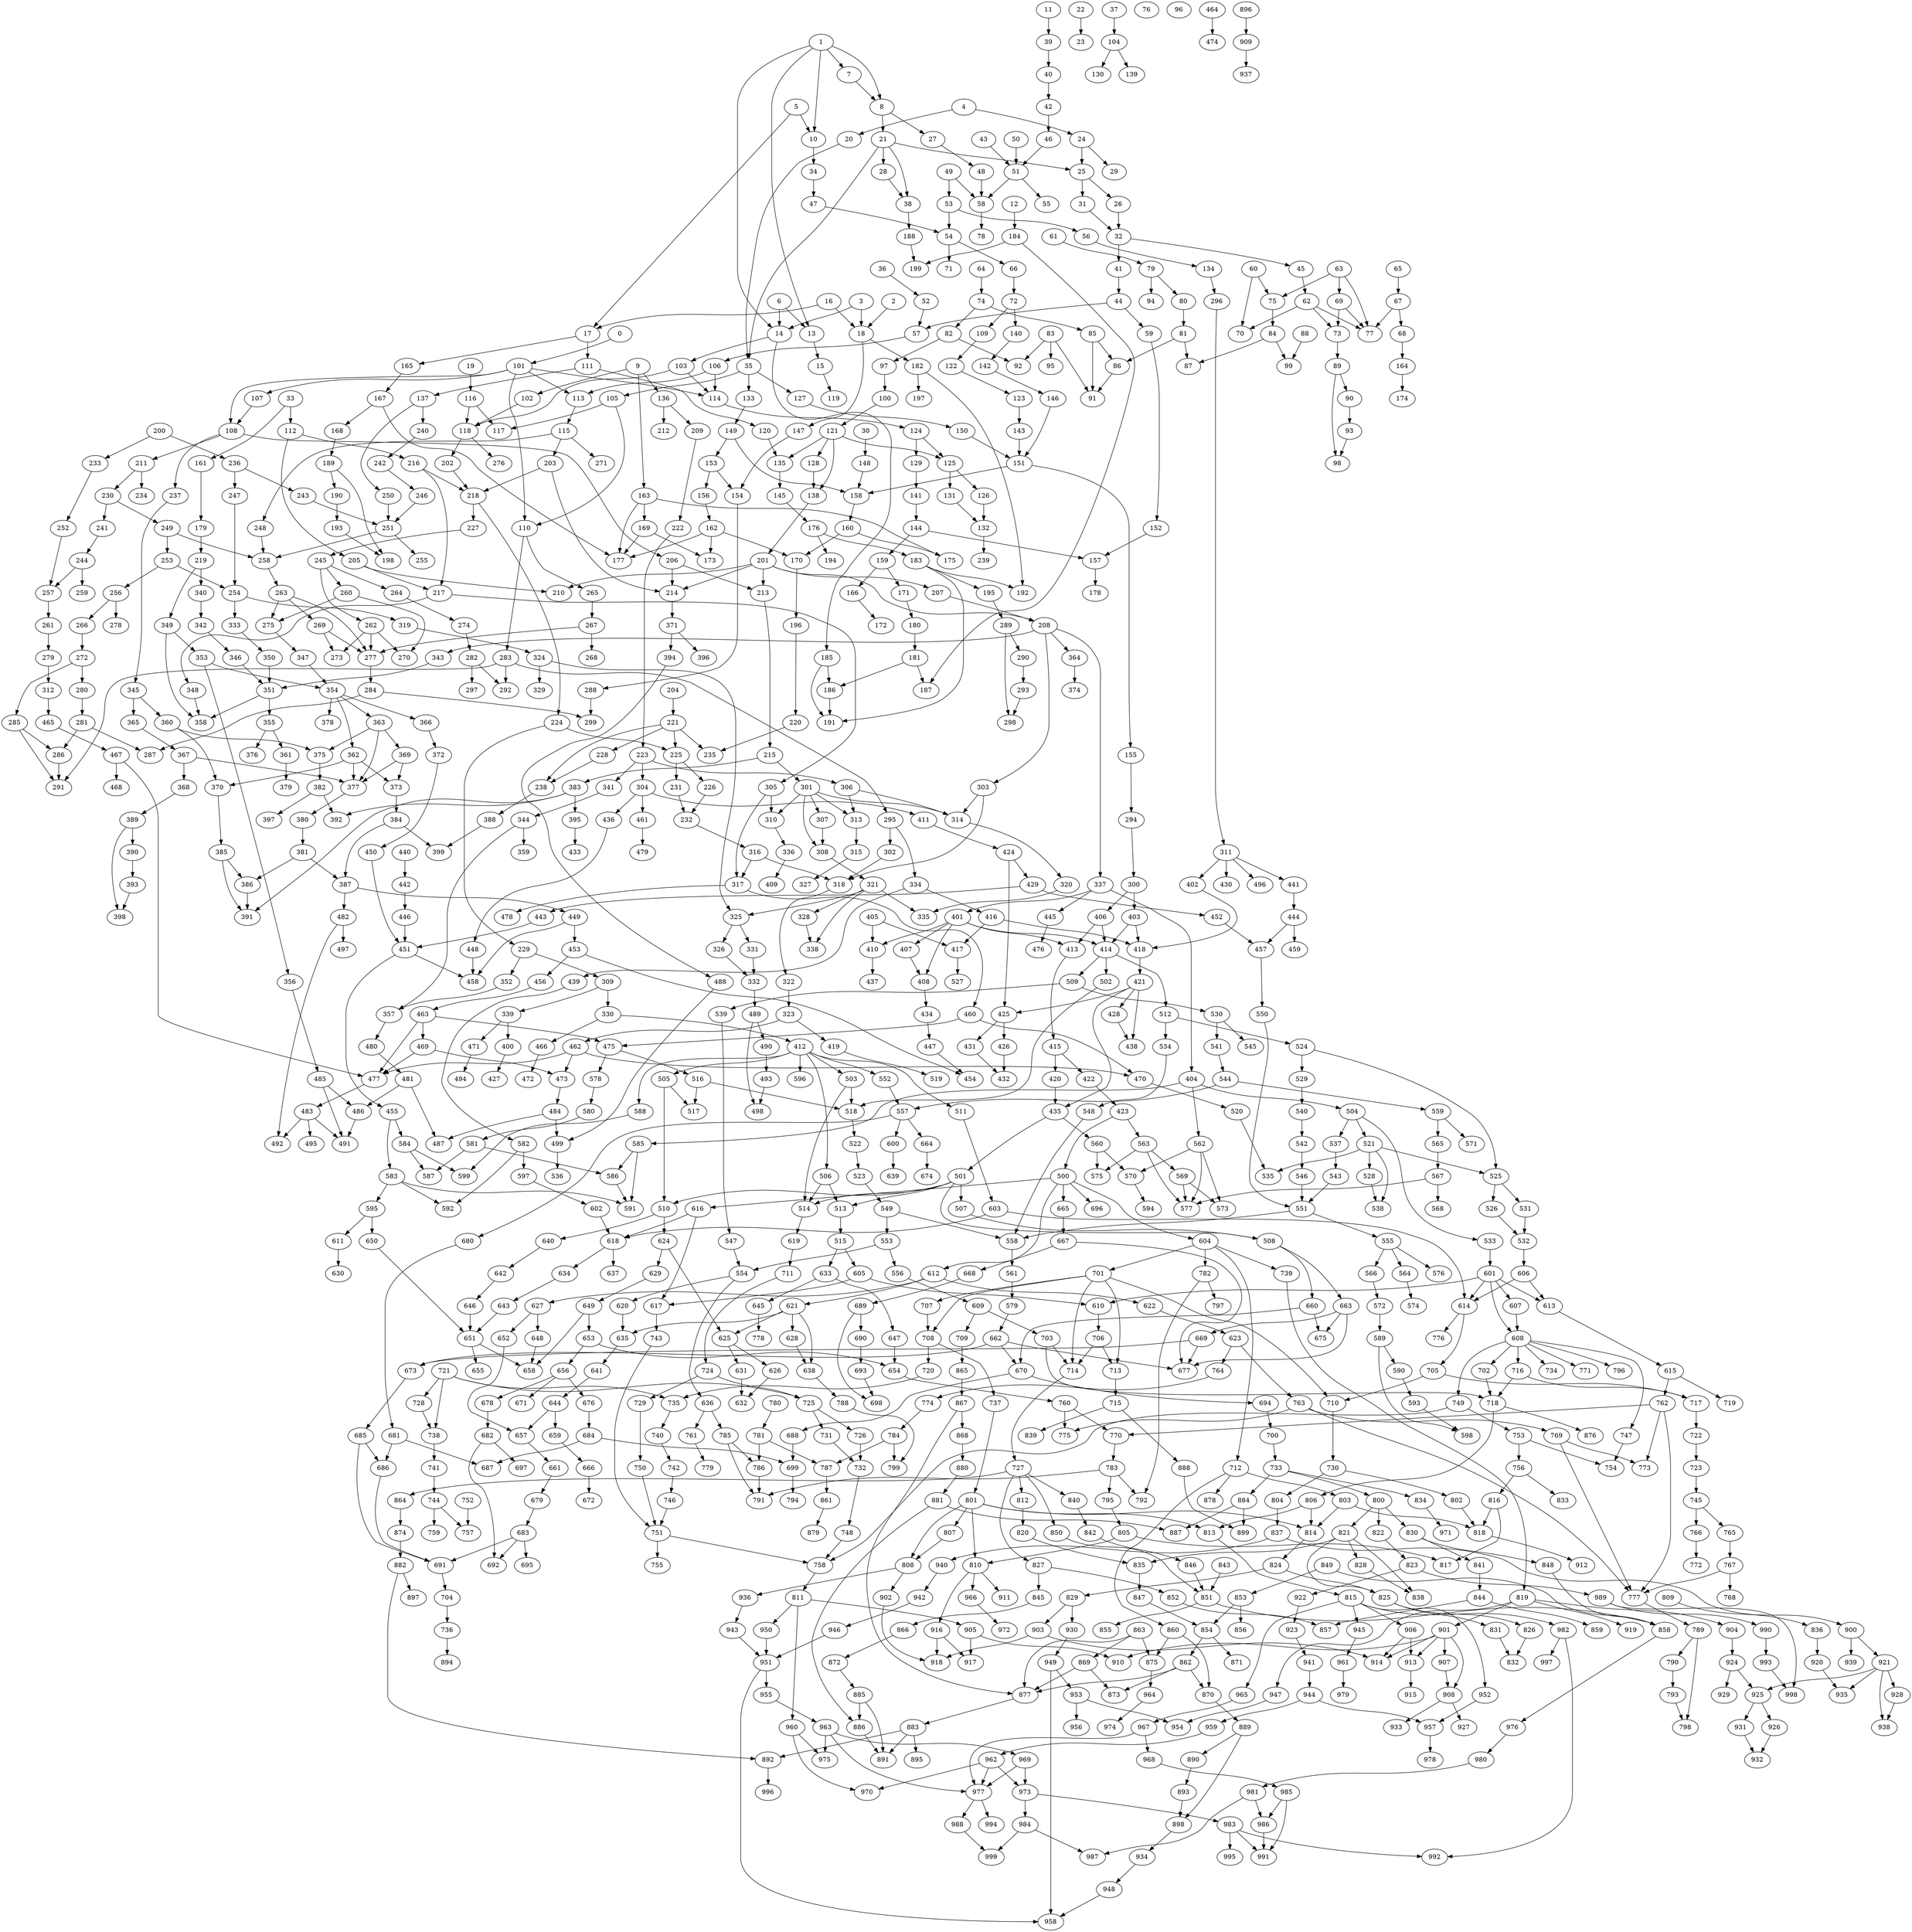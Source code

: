 digraph G {
	0;
	0 -> 101;
	1;
	1 -> 7;
	1 -> 8;
	1 -> 10;
	1 -> 13;
	1 -> 14;
	2;
	2 -> 18;
	3;
	3 -> 14;
	3 -> 18;
	4;
	4 -> 20;
	4 -> 24;
	5;
	5 -> 10;
	5 -> 17;
	6;
	6 -> 14;
	6 -> 13;
	7;
	7 -> 8;
	8;
	8 -> 21;
	8 -> 27;
	9;
	9 -> 102;
	9 -> 136;
	9 -> 163;
	10;
	10 -> 34;
	11;
	11 -> 39;
	12;
	12 -> 184;
	13;
	13 -> 15;
	14;
	14 -> 103;
	14 -> 185;
	15;
	15 -> 119;
	16;
	16 -> 18;
	16 -> 17;
	17;
	17 -> 111;
	17 -> 165;
	18;
	18 -> 147;
	18 -> 182;
	19;
	19 -> 116;
	20;
	20 -> 35;
	21;
	21 -> 35;
	21 -> 25;
	21 -> 28;
	21 -> 38;
	22;
	22 -> 23;
	23;
	24;
	24 -> 25;
	24 -> 29;
	25;
	25 -> 31;
	25 -> 26;
	26;
	26 -> 32;
	27;
	27 -> 48;
	28;
	28 -> 38;
	29;
	30;
	30 -> 148;
	31;
	31 -> 32;
	32;
	32 -> 41;
	32 -> 45;
	33;
	33 -> 112;
	33 -> 161;
	34;
	34 -> 47;
	35;
	35 -> 105;
	35 -> 127;
	35 -> 133;
	36;
	36 -> 52;
	37;
	37 -> 104;
	38;
	38 -> 188;
	39;
	39 -> 40;
	40;
	40 -> 42;
	41;
	41 -> 44;
	42;
	42 -> 46;
	43;
	43 -> 51;
	44;
	44 -> 57;
	44 -> 59;
	45;
	45 -> 62;
	46;
	46 -> 51;
	47;
	47 -> 54;
	48;
	48 -> 58;
	49;
	49 -> 53;
	49 -> 58;
	50;
	50 -> 51;
	51;
	51 -> 55;
	51 -> 58;
	52;
	52 -> 57;
	53;
	53 -> 56;
	53 -> 54;
	54;
	54 -> 66;
	54 -> 71;
	55;
	56;
	56 -> 134;
	57;
	57 -> 106;
	58;
	58 -> 78;
	59;
	59 -> 152;
	60;
	60 -> 70;
	60 -> 75;
	61;
	61 -> 79;
	62;
	62 -> 70;
	62 -> 77;
	62 -> 73;
	63;
	63 -> 75;
	63 -> 69;
	63 -> 77;
	64;
	64 -> 74;
	65;
	65 -> 67;
	66;
	66 -> 72;
	67;
	67 -> 68;
	67 -> 77;
	68;
	68 -> 164;
	69;
	69 -> 77;
	69 -> 73;
	70;
	71;
	72;
	72 -> 109;
	72 -> 140;
	73;
	73 -> 89;
	74;
	74 -> 82;
	74 -> 85;
	75;
	75 -> 84;
	76;
	77;
	78;
	79;
	79 -> 80;
	79 -> 94;
	80;
	80 -> 81;
	81;
	81 -> 86;
	81 -> 87;
	82;
	82 -> 92;
	82 -> 97;
	83;
	83 -> 91;
	83 -> 92;
	83 -> 95;
	84;
	84 -> 99;
	84 -> 87;
	85;
	85 -> 86;
	85 -> 91;
	86;
	86 -> 91;
	87;
	88;
	88 -> 99;
	89;
	89 -> 90;
	89 -> 98;
	90;
	90 -> 93;
	91;
	92;
	93;
	93 -> 98;
	94;
	95;
	96;
	97;
	97 -> 100;
	98;
	99;
	100;
	100 -> 121;
	101;
	101 -> 107;
	101 -> 108;
	101 -> 110;
	101 -> 113;
	101 -> 114;
	102;
	102 -> 118;
	103;
	103 -> 114;
	103 -> 118;
	104;
	104 -> 130;
	104 -> 139;
	105;
	105 -> 110;
	105 -> 117;
	106;
	106 -> 114;
	106 -> 113;
	107;
	107 -> 108;
	108;
	108 -> 206;
	108 -> 211;
	108 -> 237;
	109;
	109 -> 122;
	110;
	110 -> 265;
	110 -> 283;
	111;
	111 -> 120;
	111 -> 137;
	112;
	112 -> 205;
	112 -> 216;
	113;
	113 -> 115;
	114;
	114 -> 124;
	115;
	115 -> 203;
	115 -> 248;
	115 -> 271;
	116;
	116 -> 118;
	116 -> 117;
	117;
	118;
	118 -> 202;
	118 -> 276;
	119;
	120;
	120 -> 135;
	121;
	121 -> 135;
	121 -> 125;
	121 -> 128;
	121 -> 138;
	122;
	122 -> 123;
	123;
	123 -> 143;
	124;
	124 -> 125;
	124 -> 129;
	125;
	125 -> 131;
	125 -> 126;
	126;
	126 -> 132;
	127;
	127 -> 150;
	128;
	128 -> 138;
	129;
	129 -> 141;
	130;
	131;
	131 -> 132;
	132;
	132 -> 239;
	133;
	133 -> 149;
	134;
	134 -> 296;
	135;
	135 -> 145;
	136;
	136 -> 209;
	136 -> 212;
	137;
	137 -> 240;
	137 -> 250;
	138;
	138 -> 201;
	139;
	140;
	140 -> 142;
	141;
	141 -> 144;
	142;
	142 -> 146;
	143;
	143 -> 151;
	144;
	144 -> 157;
	144 -> 159;
	145;
	145 -> 176;
	146;
	146 -> 151;
	147;
	147 -> 154;
	148;
	148 -> 158;
	149;
	149 -> 153;
	149 -> 158;
	150;
	150 -> 151;
	151;
	151 -> 155;
	151 -> 158;
	152;
	152 -> 157;
	153;
	153 -> 156;
	153 -> 154;
	154;
	154 -> 288;
	155;
	155 -> 294;
	156;
	156 -> 162;
	157;
	157 -> 178;
	158;
	158 -> 160;
	159;
	159 -> 166;
	159 -> 171;
	160;
	160 -> 170;
	160 -> 175;
	161;
	161 -> 179;
	162;
	162 -> 170;
	162 -> 177;
	162 -> 173;
	163;
	163 -> 175;
	163 -> 169;
	163 -> 177;
	164;
	164 -> 174;
	165;
	165 -> 167;
	166;
	166 -> 172;
	167;
	167 -> 168;
	167 -> 177;
	168;
	168 -> 189;
	169;
	169 -> 177;
	169 -> 173;
	170;
	170 -> 196;
	171;
	171 -> 180;
	172;
	173;
	174;
	175;
	176;
	176 -> 183;
	176 -> 194;
	177;
	178;
	179;
	179 -> 219;
	180;
	180 -> 181;
	181;
	181 -> 186;
	181 -> 187;
	182;
	182 -> 192;
	182 -> 197;
	183;
	183 -> 191;
	183 -> 192;
	183 -> 195;
	184;
	184 -> 199;
	184 -> 187;
	185;
	185 -> 186;
	185 -> 191;
	186;
	186 -> 191;
	187;
	188;
	188 -> 199;
	189;
	189 -> 190;
	189 -> 198;
	190;
	190 -> 193;
	191;
	192;
	193;
	193 -> 198;
	194;
	195;
	195 -> 289;
	196;
	196 -> 220;
	197;
	198;
	199;
	200;
	200 -> 233;
	200 -> 236;
	201;
	201 -> 207;
	201 -> 208;
	201 -> 210;
	201 -> 213;
	201 -> 214;
	202;
	202 -> 218;
	203;
	203 -> 214;
	203 -> 218;
	204;
	204 -> 221;
	205;
	205 -> 210;
	205 -> 217;
	206;
	206 -> 214;
	206 -> 213;
	207;
	207 -> 208;
	208;
	208 -> 303;
	208 -> 337;
	208 -> 343;
	208 -> 364;
	209;
	209 -> 222;
	210;
	211;
	211 -> 230;
	211 -> 234;
	212;
	213;
	213 -> 215;
	214;
	214 -> 371;
	215;
	215 -> 301;
	215 -> 383;
	216;
	216 -> 218;
	216 -> 217;
	217;
	217 -> 305;
	217 -> 348;
	218;
	218 -> 224;
	218 -> 227;
	219;
	219 -> 340;
	219 -> 349;
	220;
	220 -> 235;
	221;
	221 -> 235;
	221 -> 225;
	221 -> 228;
	221 -> 238;
	222;
	222 -> 223;
	223;
	223 -> 304;
	223 -> 306;
	223 -> 341;
	224;
	224 -> 225;
	224 -> 229;
	225;
	225 -> 231;
	225 -> 226;
	226;
	226 -> 232;
	227;
	227 -> 245;
	228;
	228 -> 238;
	229;
	229 -> 309;
	229 -> 352;
	230;
	230 -> 241;
	230 -> 249;
	231;
	231 -> 232;
	232;
	232 -> 316;
	233;
	233 -> 252;
	234;
	235;
	236;
	236 -> 243;
	236 -> 247;
	237;
	237 -> 345;
	238;
	238 -> 388;
	239;
	240;
	240 -> 242;
	241;
	241 -> 244;
	242;
	242 -> 246;
	243;
	243 -> 251;
	244;
	244 -> 257;
	244 -> 259;
	245;
	245 -> 260;
	245 -> 262;
	245 -> 264;
	246;
	246 -> 251;
	247;
	247 -> 254;
	248;
	248 -> 258;
	249;
	249 -> 253;
	249 -> 258;
	250;
	250 -> 251;
	251;
	251 -> 255;
	251 -> 258;
	252;
	252 -> 257;
	253;
	253 -> 256;
	253 -> 254;
	254;
	254 -> 319;
	254 -> 333;
	255;
	256;
	256 -> 266;
	256 -> 278;
	257;
	257 -> 261;
	258;
	258 -> 263;
	259;
	260;
	260 -> 270;
	260 -> 275;
	261;
	261 -> 279;
	262;
	262 -> 270;
	262 -> 277;
	262 -> 273;
	263;
	263 -> 275;
	263 -> 269;
	263 -> 277;
	264;
	264 -> 274;
	265;
	265 -> 267;
	266;
	266 -> 272;
	267;
	267 -> 268;
	267 -> 277;
	268;
	269;
	269 -> 277;
	269 -> 273;
	270;
	271;
	272;
	272 -> 280;
	272 -> 285;
	273;
	274;
	274 -> 282;
	275;
	275 -> 347;
	276;
	277;
	277 -> 284;
	278;
	279;
	279 -> 312;
	280;
	280 -> 281;
	281;
	281 -> 286;
	281 -> 287;
	282;
	282 -> 292;
	282 -> 297;
	283;
	283 -> 291;
	283 -> 292;
	283 -> 295;
	284;
	284 -> 299;
	284 -> 287;
	285;
	285 -> 286;
	285 -> 291;
	286;
	286 -> 291;
	287;
	288;
	288 -> 299;
	289;
	289 -> 290;
	289 -> 298;
	290;
	290 -> 293;
	291;
	292;
	293;
	293 -> 298;
	294;
	294 -> 300;
	295;
	295 -> 302;
	295 -> 334;
	296;
	296 -> 311;
	297;
	298;
	299;
	300;
	300 -> 403;
	300 -> 406;
	301;
	301 -> 307;
	301 -> 308;
	301 -> 310;
	301 -> 313;
	301 -> 314;
	302;
	302 -> 318;
	303;
	303 -> 314;
	303 -> 318;
	304;
	304 -> 411;
	304 -> 436;
	304 -> 461;
	305;
	305 -> 310;
	305 -> 317;
	306;
	306 -> 314;
	306 -> 313;
	307;
	307 -> 308;
	308;
	308 -> 321;
	309;
	309 -> 330;
	309 -> 339;
	310;
	310 -> 336;
	311;
	311 -> 402;
	311 -> 430;
	311 -> 441;
	311 -> 496;
	312;
	312 -> 465;
	313;
	313 -> 315;
	314;
	314 -> 320;
	315;
	315 -> 327;
	316;
	316 -> 318;
	316 -> 317;
	317;
	317 -> 460;
	317 -> 478;
	318;
	318 -> 322;
	319;
	319 -> 324;
	320;
	320 -> 335;
	321;
	321 -> 335;
	321 -> 325;
	321 -> 328;
	321 -> 338;
	322;
	322 -> 323;
	323;
	323 -> 419;
	323 -> 462;
	324;
	324 -> 325;
	324 -> 329;
	325;
	325 -> 331;
	325 -> 326;
	326;
	326 -> 332;
	327;
	328;
	328 -> 338;
	329;
	330;
	330 -> 412;
	330 -> 466;
	331;
	331 -> 332;
	332;
	332 -> 489;
	333;
	333 -> 350;
	334;
	334 -> 416;
	334 -> 439;
	335;
	336;
	336 -> 409;
	337;
	337 -> 401;
	337 -> 404;
	337 -> 445;
	338;
	339;
	339 -> 400;
	339 -> 471;
	340;
	340 -> 342;
	341;
	341 -> 344;
	342;
	342 -> 346;
	343;
	343 -> 351;
	344;
	344 -> 357;
	344 -> 359;
	345;
	345 -> 360;
	345 -> 365;
	346;
	346 -> 351;
	347;
	347 -> 354;
	348;
	348 -> 358;
	349;
	349 -> 353;
	349 -> 358;
	350;
	350 -> 351;
	351;
	351 -> 355;
	351 -> 358;
	352;
	352 -> 357;
	353;
	353 -> 356;
	353 -> 354;
	354;
	354 -> 362;
	354 -> 363;
	354 -> 366;
	354 -> 378;
	355;
	355 -> 361;
	355 -> 376;
	356;
	356 -> 485;
	357;
	357 -> 480;
	358;
	359;
	360;
	360 -> 370;
	360 -> 375;
	361;
	361 -> 379;
	362;
	362 -> 370;
	362 -> 377;
	362 -> 373;
	363;
	363 -> 375;
	363 -> 369;
	363 -> 377;
	364;
	364 -> 374;
	365;
	365 -> 367;
	366;
	366 -> 372;
	367;
	367 -> 368;
	367 -> 377;
	368;
	368 -> 389;
	369;
	369 -> 377;
	369 -> 373;
	370;
	370 -> 385;
	371;
	371 -> 394;
	371 -> 396;
	372;
	372 -> 450;
	373;
	373 -> 384;
	374;
	375;
	375 -> 382;
	376;
	377;
	377 -> 380;
	378;
	379;
	380;
	380 -> 381;
	381;
	381 -> 386;
	381 -> 387;
	382;
	382 -> 392;
	382 -> 397;
	383;
	383 -> 391;
	383 -> 392;
	383 -> 395;
	384;
	384 -> 399;
	384 -> 387;
	385;
	385 -> 386;
	385 -> 391;
	386;
	386 -> 391;
	387;
	387 -> 449;
	387 -> 482;
	388;
	388 -> 399;
	389;
	389 -> 390;
	389 -> 398;
	390;
	390 -> 393;
	391;
	392;
	393;
	393 -> 398;
	394;
	394 -> 488;
	395;
	395 -> 433;
	396;
	397;
	398;
	399;
	400;
	400 -> 427;
	401;
	401 -> 407;
	401 -> 408;
	401 -> 410;
	401 -> 413;
	401 -> 414;
	402;
	402 -> 418;
	403;
	403 -> 414;
	403 -> 418;
	404;
	404 -> 504;
	404 -> 562;
	404 -> 585;
	405;
	405 -> 410;
	405 -> 417;
	406;
	406 -> 414;
	406 -> 413;
	407;
	407 -> 408;
	408;
	408 -> 434;
	409;
	410;
	410 -> 437;
	411;
	411 -> 424;
	412;
	412 -> 503;
	412 -> 505;
	412 -> 506;
	412 -> 511;
	412 -> 552;
	412 -> 588;
	412 -> 596;
	413;
	413 -> 415;
	414;
	414 -> 502;
	414 -> 509;
	414 -> 512;
	415;
	415 -> 420;
	415 -> 422;
	416;
	416 -> 418;
	416 -> 417;
	417;
	417 -> 527;
	418;
	418 -> 421;
	419;
	419 -> 519;
	420;
	420 -> 435;
	421;
	421 -> 435;
	421 -> 425;
	421 -> 428;
	421 -> 438;
	422;
	422 -> 423;
	423;
	423 -> 500;
	423 -> 563;
	424;
	424 -> 425;
	424 -> 429;
	425;
	425 -> 431;
	425 -> 426;
	426;
	426 -> 432;
	427;
	428;
	428 -> 438;
	429;
	429 -> 443;
	429 -> 452;
	430;
	431;
	431 -> 432;
	432;
	433;
	434;
	434 -> 447;
	435;
	435 -> 501;
	435 -> 560;
	436;
	436 -> 448;
	437;
	438;
	439;
	439 -> 582;
	440;
	440 -> 442;
	441;
	441 -> 444;
	442;
	442 -> 446;
	443;
	443 -> 451;
	444;
	444 -> 457;
	444 -> 459;
	445;
	445 -> 476;
	446;
	446 -> 451;
	447;
	447 -> 454;
	448;
	448 -> 458;
	449;
	449 -> 453;
	449 -> 458;
	450;
	450 -> 451;
	451;
	451 -> 455;
	451 -> 458;
	452;
	452 -> 457;
	453;
	453 -> 456;
	453 -> 454;
	454;
	455;
	455 -> 583;
	455 -> 584;
	456;
	456 -> 463;
	457;
	457 -> 550;
	458;
	459;
	460;
	460 -> 470;
	460 -> 475;
	461;
	461 -> 479;
	462;
	462 -> 470;
	462 -> 477;
	462 -> 473;
	463;
	463 -> 475;
	463 -> 469;
	463 -> 477;
	464;
	464 -> 474;
	465;
	465 -> 467;
	466;
	466 -> 472;
	467;
	467 -> 468;
	467 -> 477;
	468;
	469;
	469 -> 477;
	469 -> 473;
	470;
	470 -> 520;
	471;
	471 -> 494;
	472;
	473;
	473 -> 484;
	474;
	475;
	475 -> 516;
	475 -> 578;
	476;
	477;
	477 -> 483;
	478;
	479;
	480;
	480 -> 481;
	481;
	481 -> 486;
	481 -> 487;
	482;
	482 -> 492;
	482 -> 497;
	483;
	483 -> 491;
	483 -> 492;
	483 -> 495;
	484;
	484 -> 499;
	484 -> 487;
	485;
	485 -> 486;
	485 -> 491;
	486;
	486 -> 491;
	487;
	488;
	488 -> 499;
	489;
	489 -> 490;
	489 -> 498;
	490;
	490 -> 493;
	491;
	492;
	493;
	493 -> 498;
	494;
	495;
	496;
	497;
	498;
	499;
	499 -> 536;
	500;
	500 -> 604;
	500 -> 612;
	500 -> 616;
	500 -> 665;
	500 -> 696;
	501;
	501 -> 507;
	501 -> 508;
	501 -> 510;
	501 -> 513;
	501 -> 514;
	502;
	502 -> 518;
	503;
	503 -> 514;
	503 -> 518;
	504;
	504 -> 521;
	504 -> 533;
	504 -> 537;
	505;
	505 -> 510;
	505 -> 517;
	506;
	506 -> 514;
	506 -> 513;
	507;
	507 -> 508;
	508;
	508 -> 660;
	508 -> 663;
	509;
	509 -> 530;
	509 -> 539;
	510;
	510 -> 624;
	510 -> 640;
	511;
	511 -> 603;
	512;
	512 -> 524;
	512 -> 534;
	513;
	513 -> 515;
	514;
	514 -> 619;
	515;
	515 -> 605;
	515 -> 633;
	516;
	516 -> 518;
	516 -> 517;
	517;
	518;
	518 -> 522;
	519;
	520;
	520 -> 535;
	521;
	521 -> 535;
	521 -> 525;
	521 -> 528;
	521 -> 538;
	522;
	522 -> 523;
	523;
	523 -> 549;
	524;
	524 -> 525;
	524 -> 529;
	525;
	525 -> 531;
	525 -> 526;
	526;
	526 -> 532;
	527;
	528;
	528 -> 538;
	529;
	529 -> 540;
	530;
	530 -> 541;
	530 -> 545;
	531;
	531 -> 532;
	532;
	532 -> 606;
	533;
	533 -> 601;
	534;
	534 -> 548;
	535;
	536;
	537;
	537 -> 543;
	538;
	539;
	539 -> 547;
	540;
	540 -> 542;
	541;
	541 -> 544;
	542;
	542 -> 546;
	543;
	543 -> 551;
	544;
	544 -> 557;
	544 -> 559;
	545;
	546;
	546 -> 551;
	547;
	547 -> 554;
	548;
	548 -> 558;
	549;
	549 -> 553;
	549 -> 558;
	550;
	550 -> 551;
	551;
	551 -> 555;
	551 -> 558;
	552;
	552 -> 557;
	553;
	553 -> 556;
	553 -> 554;
	554;
	554 -> 620;
	554 -> 636;
	555;
	555 -> 564;
	555 -> 566;
	555 -> 576;
	556;
	556 -> 609;
	557;
	557 -> 600;
	557 -> 664;
	557 -> 680;
	558;
	558 -> 561;
	559;
	559 -> 565;
	559 -> 571;
	560;
	560 -> 570;
	560 -> 575;
	561;
	561 -> 579;
	562;
	562 -> 570;
	562 -> 577;
	562 -> 573;
	563;
	563 -> 575;
	563 -> 569;
	563 -> 577;
	564;
	564 -> 574;
	565;
	565 -> 567;
	566;
	566 -> 572;
	567;
	567 -> 568;
	567 -> 577;
	568;
	569;
	569 -> 577;
	569 -> 573;
	570;
	570 -> 594;
	571;
	572;
	572 -> 589;
	573;
	574;
	575;
	576;
	577;
	578;
	578 -> 580;
	579;
	579 -> 662;
	580;
	580 -> 581;
	581;
	581 -> 586;
	581 -> 587;
	582;
	582 -> 592;
	582 -> 597;
	583;
	583 -> 591;
	583 -> 592;
	583 -> 595;
	584;
	584 -> 599;
	584 -> 587;
	585;
	585 -> 586;
	585 -> 591;
	586;
	586 -> 591;
	587;
	588;
	588 -> 599;
	589;
	589 -> 590;
	589 -> 598;
	590;
	590 -> 593;
	591;
	592;
	593;
	593 -> 598;
	594;
	595;
	595 -> 611;
	595 -> 650;
	596;
	597;
	597 -> 602;
	598;
	599;
	600;
	600 -> 639;
	601;
	601 -> 607;
	601 -> 608;
	601 -> 610;
	601 -> 613;
	601 -> 614;
	602;
	602 -> 618;
	603;
	603 -> 614;
	603 -> 618;
	604;
	604 -> 701;
	604 -> 712;
	604 -> 739;
	604 -> 782;
	605;
	605 -> 610;
	605 -> 617;
	606;
	606 -> 614;
	606 -> 613;
	607;
	607 -> 608;
	608;
	608 -> 702;
	608 -> 716;
	608 -> 734;
	608 -> 747;
	608 -> 749;
	608 -> 771;
	608 -> 796;
	609;
	609 -> 703;
	609 -> 709;
	610;
	610 -> 706;
	611;
	611 -> 630;
	612;
	612 -> 621;
	612 -> 622;
	612 -> 627;
	613;
	613 -> 615;
	614;
	614 -> 705;
	614 -> 776;
	615;
	615 -> 719;
	615 -> 762;
	616;
	616 -> 618;
	616 -> 617;
	617;
	617 -> 743;
	618;
	618 -> 634;
	618 -> 637;
	619;
	619 -> 711;
	620;
	620 -> 635;
	621;
	621 -> 635;
	621 -> 625;
	621 -> 628;
	621 -> 638;
	622;
	622 -> 623;
	623;
	623 -> 763;
	623 -> 764;
	624;
	624 -> 625;
	624 -> 629;
	625;
	625 -> 631;
	625 -> 626;
	626;
	626 -> 632;
	627;
	627 -> 648;
	627 -> 652;
	628;
	628 -> 638;
	629;
	629 -> 649;
	630;
	631;
	631 -> 632;
	632;
	633;
	633 -> 645;
	633 -> 647;
	634;
	634 -> 643;
	635;
	635 -> 641;
	636;
	636 -> 761;
	636 -> 785;
	637;
	638;
	638 -> 788;
	639;
	640;
	640 -> 642;
	641;
	641 -> 644;
	642;
	642 -> 646;
	643;
	643 -> 651;
	644;
	644 -> 657;
	644 -> 659;
	645;
	645 -> 778;
	646;
	646 -> 651;
	647;
	647 -> 654;
	648;
	648 -> 658;
	649;
	649 -> 653;
	649 -> 658;
	650;
	650 -> 651;
	651;
	651 -> 655;
	651 -> 658;
	652;
	652 -> 657;
	653;
	653 -> 656;
	653 -> 654;
	654;
	654 -> 760;
	655;
	656;
	656 -> 671;
	656 -> 676;
	656 -> 678;
	657;
	657 -> 661;
	658;
	659;
	659 -> 666;
	660;
	660 -> 670;
	660 -> 675;
	661;
	661 -> 679;
	662;
	662 -> 670;
	662 -> 677;
	662 -> 673;
	663;
	663 -> 675;
	663 -> 669;
	663 -> 677;
	664;
	664 -> 674;
	665;
	665 -> 667;
	666;
	666 -> 672;
	667;
	667 -> 668;
	667 -> 677;
	668;
	668 -> 689;
	669;
	669 -> 677;
	669 -> 673;
	670;
	670 -> 688;
	670 -> 694;
	671;
	672;
	673;
	673 -> 685;
	674;
	675;
	676;
	676 -> 684;
	677;
	678;
	678 -> 682;
	679;
	679 -> 683;
	680;
	680 -> 681;
	681;
	681 -> 686;
	681 -> 687;
	682;
	682 -> 692;
	682 -> 697;
	683;
	683 -> 691;
	683 -> 692;
	683 -> 695;
	684;
	684 -> 699;
	684 -> 687;
	685;
	685 -> 686;
	685 -> 691;
	686;
	686 -> 691;
	687;
	688;
	688 -> 699;
	689;
	689 -> 690;
	689 -> 698;
	690;
	690 -> 693;
	691;
	691 -> 704;
	692;
	693;
	693 -> 698;
	694;
	694 -> 700;
	695;
	696;
	697;
	698;
	699;
	699 -> 794;
	700;
	700 -> 733;
	701;
	701 -> 707;
	701 -> 708;
	701 -> 710;
	701 -> 713;
	701 -> 714;
	702;
	702 -> 718;
	703;
	703 -> 714;
	703 -> 718;
	704;
	704 -> 736;
	705;
	705 -> 710;
	705 -> 717;
	706;
	706 -> 714;
	706 -> 713;
	707;
	707 -> 708;
	708;
	708 -> 720;
	708 -> 737;
	709;
	709 -> 865;
	710;
	710 -> 730;
	711;
	711 -> 724;
	712;
	712 -> 803;
	712 -> 860;
	712 -> 878;
	713;
	713 -> 715;
	714;
	714 -> 727;
	715;
	715 -> 839;
	715 -> 888;
	716;
	716 -> 718;
	716 -> 717;
	717;
	717 -> 722;
	718;
	718 -> 806;
	718 -> 876;
	719;
	720;
	720 -> 735;
	721;
	721 -> 735;
	721 -> 725;
	721 -> 728;
	721 -> 738;
	722;
	722 -> 723;
	723;
	723 -> 745;
	724;
	724 -> 725;
	724 -> 729;
	725;
	725 -> 731;
	725 -> 726;
	726;
	726 -> 732;
	727;
	727 -> 812;
	727 -> 827;
	727 -> 840;
	727 -> 850;
	727 -> 864;
	728;
	728 -> 738;
	729;
	729 -> 750;
	730;
	730 -> 802;
	730 -> 804;
	731;
	731 -> 732;
	732;
	732 -> 748;
	733;
	733 -> 800;
	733 -> 834;
	733 -> 884;
	734;
	735;
	735 -> 740;
	736;
	736 -> 894;
	737;
	737 -> 801;
	738;
	738 -> 741;
	739;
	739 -> 819;
	740;
	740 -> 742;
	741;
	741 -> 744;
	742;
	742 -> 746;
	743;
	743 -> 751;
	744;
	744 -> 757;
	744 -> 759;
	745;
	745 -> 765;
	745 -> 766;
	746;
	746 -> 751;
	747;
	747 -> 754;
	748;
	748 -> 758;
	749;
	749 -> 753;
	749 -> 758;
	750;
	750 -> 751;
	751;
	751 -> 755;
	751 -> 758;
	752;
	752 -> 757;
	753;
	753 -> 756;
	753 -> 754;
	754;
	755;
	756;
	756 -> 816;
	756 -> 833;
	757;
	758;
	758 -> 811;
	759;
	760;
	760 -> 770;
	760 -> 775;
	761;
	761 -> 779;
	762;
	762 -> 770;
	762 -> 777;
	762 -> 773;
	763;
	763 -> 775;
	763 -> 769;
	763 -> 777;
	764;
	764 -> 774;
	765;
	765 -> 767;
	766;
	766 -> 772;
	767;
	767 -> 768;
	767 -> 777;
	768;
	769;
	769 -> 777;
	769 -> 773;
	770;
	770 -> 783;
	771;
	772;
	773;
	774;
	774 -> 784;
	775;
	776;
	777;
	777 -> 789;
	778;
	779;
	780;
	780 -> 781;
	781;
	781 -> 786;
	781 -> 787;
	782;
	782 -> 792;
	782 -> 797;
	783;
	783 -> 791;
	783 -> 792;
	783 -> 795;
	784;
	784 -> 799;
	784 -> 787;
	785;
	785 -> 786;
	785 -> 791;
	786;
	786 -> 791;
	787;
	787 -> 861;
	788;
	788 -> 799;
	789;
	789 -> 790;
	789 -> 798;
	790;
	790 -> 793;
	791;
	792;
	793;
	793 -> 798;
	794;
	795;
	795 -> 805;
	796;
	797;
	798;
	799;
	800;
	800 -> 821;
	800 -> 822;
	800 -> 830;
	801;
	801 -> 807;
	801 -> 808;
	801 -> 810;
	801 -> 813;
	801 -> 814;
	802;
	802 -> 818;
	803;
	803 -> 814;
	803 -> 818;
	804;
	804 -> 837;
	805;
	805 -> 810;
	805 -> 817;
	806;
	806 -> 814;
	806 -> 813;
	807;
	807 -> 808;
	808;
	808 -> 902;
	808 -> 936;
	809;
	809 -> 836;
	810;
	810 -> 911;
	810 -> 916;
	810 -> 966;
	811;
	811 -> 905;
	811 -> 950;
	811 -> 960;
	812;
	812 -> 820;
	813;
	813 -> 815;
	814;
	814 -> 824;
	815;
	815 -> 906;
	815 -> 945;
	815 -> 952;
	815 -> 965;
	815 -> 982;
	816;
	816 -> 818;
	816 -> 817;
	817;
	818;
	818 -> 912;
	819;
	819 -> 901;
	819 -> 904;
	819 -> 919;
	819 -> 947;
	820;
	820 -> 835;
	821;
	821 -> 835;
	821 -> 825;
	821 -> 828;
	821 -> 838;
	822;
	822 -> 823;
	823;
	823 -> 922;
	823 -> 989;
	824;
	824 -> 825;
	824 -> 829;
	825;
	825 -> 831;
	825 -> 826;
	826;
	826 -> 832;
	827;
	827 -> 845;
	827 -> 852;
	828;
	828 -> 838;
	829;
	829 -> 903;
	829 -> 930;
	830;
	830 -> 841;
	830 -> 848;
	831;
	831 -> 832;
	832;
	833;
	834;
	834 -> 971;
	835;
	835 -> 847;
	836;
	836 -> 920;
	837;
	837 -> 900;
	837 -> 940;
	838;
	839;
	840;
	840 -> 842;
	841;
	841 -> 844;
	842;
	842 -> 846;
	843;
	843 -> 851;
	844;
	844 -> 857;
	844 -> 859;
	845;
	845 -> 866;
	846;
	846 -> 851;
	847;
	847 -> 854;
	848;
	848 -> 858;
	849;
	849 -> 853;
	849 -> 858;
	850;
	850 -> 851;
	851;
	851 -> 855;
	851 -> 858;
	852;
	852 -> 857;
	853;
	853 -> 856;
	853 -> 854;
	854;
	854 -> 862;
	854 -> 871;
	855;
	856;
	857;
	858;
	858 -> 976;
	859;
	860;
	860 -> 870;
	860 -> 875;
	861;
	861 -> 879;
	862;
	862 -> 870;
	862 -> 877;
	862 -> 873;
	863;
	863 -> 875;
	863 -> 869;
	863 -> 877;
	864;
	864 -> 874;
	865;
	865 -> 867;
	866;
	866 -> 872;
	867;
	867 -> 868;
	867 -> 877;
	868;
	868 -> 880;
	869;
	869 -> 877;
	869 -> 873;
	870;
	870 -> 889;
	871;
	872;
	872 -> 885;
	873;
	874;
	874 -> 882;
	875;
	875 -> 964;
	876;
	877;
	877 -> 883;
	878;
	879;
	880;
	880 -> 881;
	881;
	881 -> 886;
	881 -> 887;
	882;
	882 -> 892;
	882 -> 897;
	883;
	883 -> 891;
	883 -> 892;
	883 -> 895;
	884;
	884 -> 899;
	884 -> 887;
	885;
	885 -> 886;
	885 -> 891;
	886;
	886 -> 891;
	887;
	888;
	888 -> 899;
	889;
	889 -> 890;
	889 -> 898;
	890;
	890 -> 893;
	891;
	892;
	892 -> 996;
	893;
	893 -> 898;
	894;
	895;
	896;
	896 -> 909;
	897;
	898;
	898 -> 934;
	899;
	900;
	900 -> 921;
	900 -> 939;
	901;
	901 -> 907;
	901 -> 908;
	901 -> 910;
	901 -> 913;
	901 -> 914;
	902;
	902 -> 918;
	903;
	903 -> 914;
	903 -> 918;
	904;
	904 -> 924;
	905;
	905 -> 910;
	905 -> 917;
	906;
	906 -> 914;
	906 -> 913;
	907;
	907 -> 908;
	908;
	908 -> 927;
	908 -> 933;
	909;
	909 -> 937;
	910;
	911;
	912;
	913;
	913 -> 915;
	914;
	915;
	916;
	916 -> 918;
	916 -> 917;
	917;
	918;
	919;
	920;
	920 -> 935;
	921;
	921 -> 935;
	921 -> 925;
	921 -> 928;
	921 -> 938;
	922;
	922 -> 923;
	923;
	923 -> 941;
	924;
	924 -> 925;
	924 -> 929;
	925;
	925 -> 931;
	925 -> 926;
	926;
	926 -> 932;
	927;
	928;
	928 -> 938;
	929;
	930;
	930 -> 949;
	931;
	931 -> 932;
	932;
	933;
	934;
	934 -> 948;
	935;
	936;
	936 -> 943;
	937;
	938;
	939;
	940;
	940 -> 942;
	941;
	941 -> 944;
	942;
	942 -> 946;
	943;
	943 -> 951;
	944;
	944 -> 957;
	944 -> 959;
	945;
	945 -> 961;
	946;
	946 -> 951;
	947;
	947 -> 954;
	948;
	948 -> 958;
	949;
	949 -> 953;
	949 -> 958;
	950;
	950 -> 951;
	951;
	951 -> 955;
	951 -> 958;
	952;
	952 -> 957;
	953;
	953 -> 956;
	953 -> 954;
	954;
	955;
	955 -> 963;
	956;
	957;
	957 -> 978;
	958;
	959;
	959 -> 962;
	960;
	960 -> 970;
	960 -> 975;
	961;
	961 -> 979;
	962;
	962 -> 970;
	962 -> 977;
	962 -> 973;
	963;
	963 -> 975;
	963 -> 969;
	963 -> 977;
	964;
	964 -> 974;
	965;
	965 -> 967;
	966;
	966 -> 972;
	967;
	967 -> 968;
	967 -> 977;
	968;
	968 -> 985;
	969;
	969 -> 977;
	969 -> 973;
	970;
	971;
	972;
	973;
	973 -> 983;
	973 -> 984;
	974;
	975;
	976;
	976 -> 980;
	977;
	977 -> 988;
	977 -> 994;
	978;
	979;
	980;
	980 -> 981;
	981;
	981 -> 986;
	981 -> 987;
	982;
	982 -> 992;
	982 -> 997;
	983;
	983 -> 991;
	983 -> 992;
	983 -> 995;
	984;
	984 -> 999;
	984 -> 987;
	985;
	985 -> 986;
	985 -> 991;
	986;
	986 -> 991;
	987;
	988;
	988 -> 999;
	989;
	989 -> 990;
	989 -> 998;
	990;
	990 -> 993;
	991;
	992;
	993;
	993 -> 998;
	994;
	995;
	996;
	997;
	998;
	999;
}

